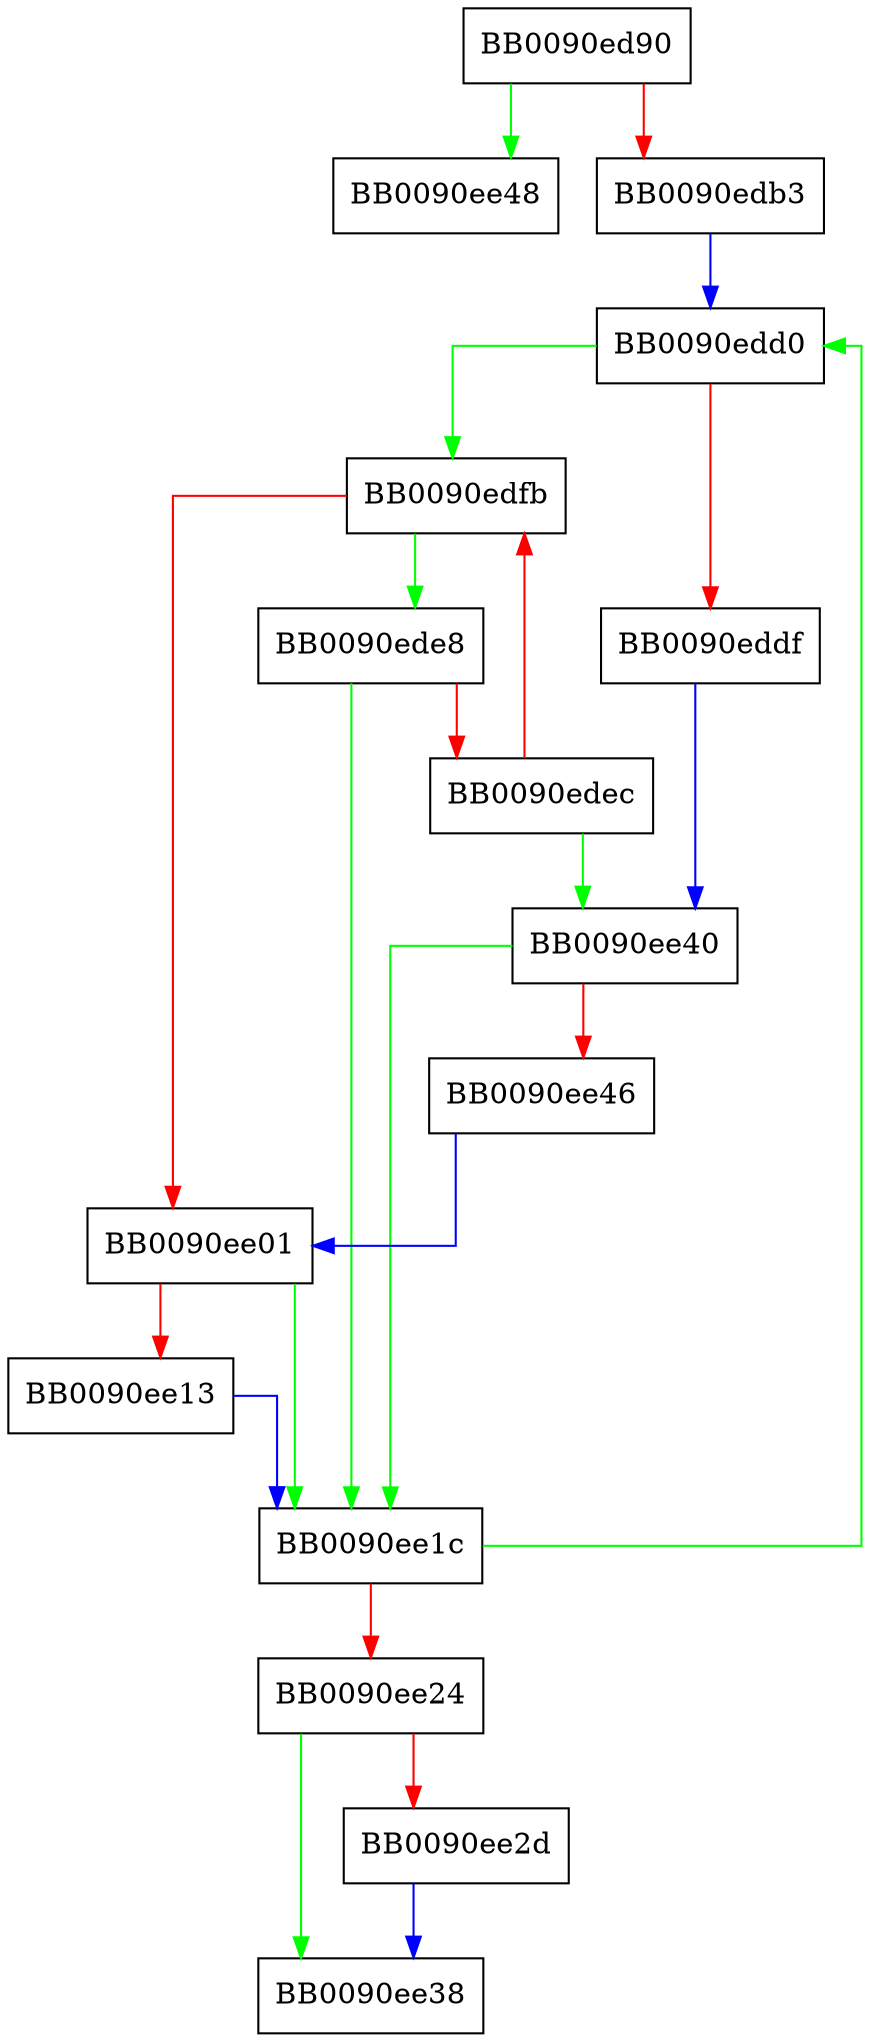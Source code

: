 digraph __handle_registered_modifier_wc {
  node [shape="box"];
  graph [splines=ortho];
  BB0090ed90 -> BB0090ee48 [color="green"];
  BB0090ed90 -> BB0090edb3 [color="red"];
  BB0090edb3 -> BB0090edd0 [color="blue"];
  BB0090edd0 -> BB0090edfb [color="green"];
  BB0090edd0 -> BB0090eddf [color="red"];
  BB0090eddf -> BB0090ee40 [color="blue"];
  BB0090ede8 -> BB0090ee1c [color="green"];
  BB0090ede8 -> BB0090edec [color="red"];
  BB0090edec -> BB0090ee40 [color="green"];
  BB0090edec -> BB0090edfb [color="red"];
  BB0090edfb -> BB0090ede8 [color="green"];
  BB0090edfb -> BB0090ee01 [color="red"];
  BB0090ee01 -> BB0090ee1c [color="green"];
  BB0090ee01 -> BB0090ee13 [color="red"];
  BB0090ee13 -> BB0090ee1c [color="blue"];
  BB0090ee1c -> BB0090edd0 [color="green"];
  BB0090ee1c -> BB0090ee24 [color="red"];
  BB0090ee24 -> BB0090ee38 [color="green"];
  BB0090ee24 -> BB0090ee2d [color="red"];
  BB0090ee2d -> BB0090ee38 [color="blue"];
  BB0090ee40 -> BB0090ee1c [color="green"];
  BB0090ee40 -> BB0090ee46 [color="red"];
  BB0090ee46 -> BB0090ee01 [color="blue"];
}